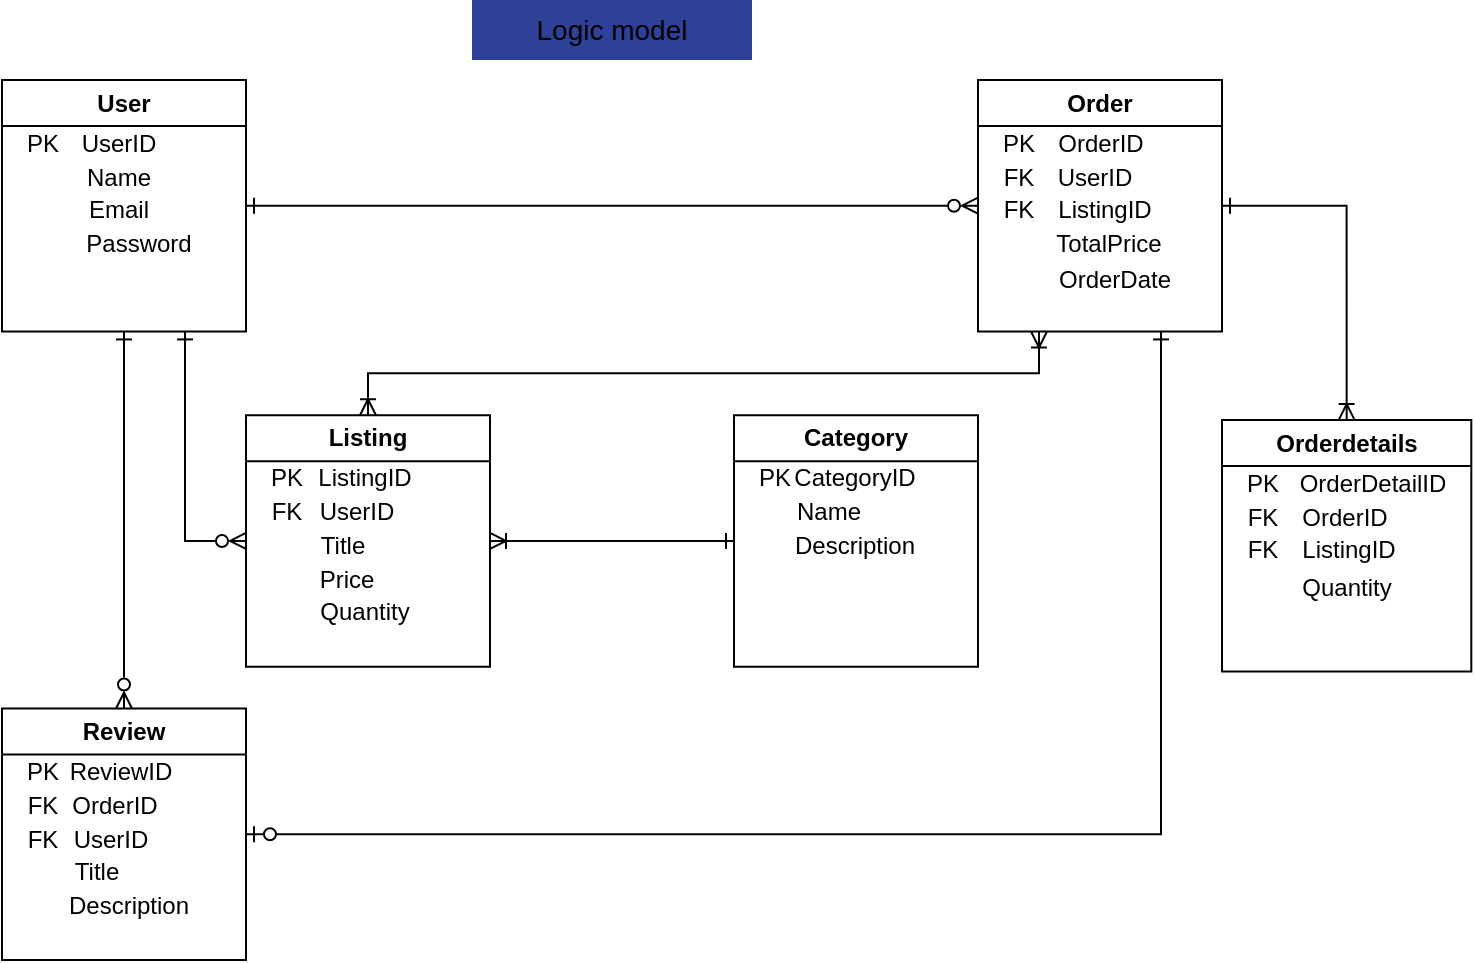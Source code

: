 <mxfile version="25.0.1">
  <diagram name="Page-1" id="P1my68UJJ8T772jOW7gJ">
    <mxGraphModel dx="1195" dy="615" grid="1" gridSize="10" guides="1" tooltips="1" connect="1" arrows="1" fold="1" page="1" pageScale="1" pageWidth="850" pageHeight="1100" math="0" shadow="0">
      <root>
        <mxCell id="0" />
        <mxCell id="1" parent="0" />
        <mxCell id="D_zrvM-TTAZoHFAwsAbm-45" value="&lt;font style=&quot;font-size: 14px;&quot;&gt;Logic model&lt;/font&gt;" style="text;html=1;align=center;verticalAlign=middle;whiteSpace=wrap;rounded=0;glass=0;fillColor=#2D4296;" parent="1" vertex="1">
          <mxGeometry x="285" y="60" width="140" height="30" as="geometry" />
        </mxCell>
        <mxCell id="wsXtch0gVwjq-yxDfHyX-1" value="" style="group" vertex="1" connectable="0" parent="1">
          <mxGeometry x="50" y="100" width="610" height="440" as="geometry" />
        </mxCell>
        <mxCell id="D_zrvM-TTAZoHFAwsAbm-9" style="edgeStyle=orthogonalEdgeStyle;rounded=0;orthogonalLoop=1;jettySize=auto;html=1;entryX=0;entryY=0.5;entryDx=0;entryDy=0;startArrow=ERone;startFill=0;endArrow=ERzeroToMany;endFill=0;" parent="wsXtch0gVwjq-yxDfHyX-1" source="D_zrvM-TTAZoHFAwsAbm-1" target="D_zrvM-TTAZoHFAwsAbm-4" edge="1">
          <mxGeometry relative="1" as="geometry" />
        </mxCell>
        <mxCell id="D_zrvM-TTAZoHFAwsAbm-10" style="edgeStyle=orthogonalEdgeStyle;rounded=0;orthogonalLoop=1;jettySize=auto;html=1;entryX=0.5;entryY=0;entryDx=0;entryDy=0;startArrow=ERone;startFill=0;endArrow=ERzeroToMany;endFill=0;" parent="wsXtch0gVwjq-yxDfHyX-1" source="D_zrvM-TTAZoHFAwsAbm-1" target="D_zrvM-TTAZoHFAwsAbm-8" edge="1">
          <mxGeometry relative="1" as="geometry" />
        </mxCell>
        <mxCell id="D_zrvM-TTAZoHFAwsAbm-14" style="edgeStyle=orthogonalEdgeStyle;rounded=0;orthogonalLoop=1;jettySize=auto;html=1;exitX=0.75;exitY=1;exitDx=0;exitDy=0;entryX=0;entryY=0.5;entryDx=0;entryDy=0;startArrow=ERone;startFill=0;endArrow=ERzeroToMany;endFill=0;" parent="wsXtch0gVwjq-yxDfHyX-1" source="D_zrvM-TTAZoHFAwsAbm-1" target="D_zrvM-TTAZoHFAwsAbm-5" edge="1">
          <mxGeometry relative="1" as="geometry" />
        </mxCell>
        <mxCell id="D_zrvM-TTAZoHFAwsAbm-1" value="User" style="swimlane;whiteSpace=wrap;html=1;" parent="wsXtch0gVwjq-yxDfHyX-1" vertex="1">
          <mxGeometry width="122" height="125.714" as="geometry" />
        </mxCell>
        <mxCell id="D_zrvM-TTAZoHFAwsAbm-29" value="" style="group" parent="D_zrvM-TTAZoHFAwsAbm-1" vertex="1" connectable="0">
          <mxGeometry y="16.762" width="93.533" height="75.429" as="geometry" />
        </mxCell>
        <mxCell id="D_zrvM-TTAZoHFAwsAbm-16" value="UserID" style="text;html=1;align=center;verticalAlign=middle;resizable=0;points=[];autosize=1;strokeColor=none;fillColor=none;" parent="D_zrvM-TTAZoHFAwsAbm-29" vertex="1">
          <mxGeometry x="28.467" width="60" height="30" as="geometry" />
        </mxCell>
        <mxCell id="D_zrvM-TTAZoHFAwsAbm-17" value="Name&lt;span style=&quot;color: rgba(0, 0, 0, 0); font-family: monospace; font-size: 0px; text-align: start;&quot;&gt;%3CmxGraphModel%3E%3Croot%3E%3CmxCell%20id%3D%220%22%2F%3E%3CmxCell%20id%3D%221%22%20parent%3D%220%22%2F%3E%3CmxCell%20id%3D%222%22%20value%3D%22UserId%22%20style%3D%22text%3Bhtml%3D1%3Balign%3Dcenter%3BverticalAlign%3Dmiddle%3Bresizable%3D0%3Bpoints%3D%5B%5D%3Bautosize%3D1%3BstrokeColor%3Dnone%3BfillColor%3Dnone%3B%22%20vertex%3D%221%22%20parent%3D%221%22%3E%3CmxGeometry%20x%3D%2260%22%20y%3D%22130%22%20width%3D%2260%22%20height%3D%2230%22%20as%3D%22geometry%22%2F%3E%3C%2FmxCell%3E%3C%2Froot%3E%3C%2FmxGraphModel%3E&lt;/span&gt;&lt;span style=&quot;color: rgba(0, 0, 0, 0); font-family: monospace; font-size: 0px; text-align: start;&quot;&gt;%3CmxGraphModel%3E%3Croot%3E%3CmxCell%20id%3D%220%22%2F%3E%3CmxCell%20id%3D%221%22%20parent%3D%220%22%2F%3E%3CmxCell%20id%3D%222%22%20value%3D%22UserId%22%20style%3D%22text%3Bhtml%3D1%3Balign%3Dcenter%3BverticalAlign%3Dmiddle%3Bresizable%3D0%3Bpoints%3D%5B%5D%3Bautosize%3D1%3BstrokeColor%3Dnone%3BfillColor%3Dnone%3B%22%20vertex%3D%221%22%20parent%3D%221%22%3E%3CmxGeometry%20x%3D%2260%22%20y%3D%22130%22%20width%3D%2260%22%20height%3D%2230%22%20as%3D%22geometry%22%2F%3E%3C%2FmxCell%3E%3C%2Froot%3E%3C%2FmxGraphModel%3E&lt;/span&gt;" style="text;html=1;align=center;verticalAlign=middle;resizable=0;points=[];autosize=1;strokeColor=none;fillColor=none;" parent="D_zrvM-TTAZoHFAwsAbm-29" vertex="1">
          <mxGeometry x="28.467" y="16.762" width="60" height="30" as="geometry" />
        </mxCell>
        <mxCell id="D_zrvM-TTAZoHFAwsAbm-18" value="Email" style="text;html=1;align=center;verticalAlign=middle;resizable=0;points=[];autosize=1;strokeColor=none;fillColor=none;" parent="D_zrvM-TTAZoHFAwsAbm-29" vertex="1">
          <mxGeometry x="32.533" y="33.524" width="50" height="30" as="geometry" />
        </mxCell>
        <mxCell id="D_zrvM-TTAZoHFAwsAbm-19" value="Password" style="text;html=1;align=center;verticalAlign=middle;resizable=0;points=[];autosize=1;strokeColor=none;fillColor=none;" parent="D_zrvM-TTAZoHFAwsAbm-29" vertex="1">
          <mxGeometry x="28.467" y="50.286" width="80" height="30" as="geometry" />
        </mxCell>
        <mxCell id="D_zrvM-TTAZoHFAwsAbm-21" value="PK" style="text;html=1;align=center;verticalAlign=middle;resizable=0;points=[];autosize=1;strokeColor=none;fillColor=none;" parent="D_zrvM-TTAZoHFAwsAbm-29" vertex="1">
          <mxGeometry width="40" height="30" as="geometry" />
        </mxCell>
        <mxCell id="D_zrvM-TTAZoHFAwsAbm-12" style="edgeStyle=orthogonalEdgeStyle;rounded=0;orthogonalLoop=1;jettySize=auto;html=1;exitX=0.25;exitY=1;exitDx=0;exitDy=0;entryX=0.5;entryY=0;entryDx=0;entryDy=0;startArrow=ERoneToMany;startFill=0;endArrow=ERoneToMany;endFill=0;" parent="wsXtch0gVwjq-yxDfHyX-1" source="D_zrvM-TTAZoHFAwsAbm-4" target="D_zrvM-TTAZoHFAwsAbm-5" edge="1">
          <mxGeometry relative="1" as="geometry" />
        </mxCell>
        <mxCell id="D_zrvM-TTAZoHFAwsAbm-15" style="edgeStyle=orthogonalEdgeStyle;rounded=0;orthogonalLoop=1;jettySize=auto;html=1;exitX=0.75;exitY=1;exitDx=0;exitDy=0;entryX=1;entryY=0.5;entryDx=0;entryDy=0;startArrow=ERone;startFill=0;endArrow=ERzeroToOne;endFill=0;" parent="wsXtch0gVwjq-yxDfHyX-1" source="D_zrvM-TTAZoHFAwsAbm-4" target="D_zrvM-TTAZoHFAwsAbm-8" edge="1">
          <mxGeometry relative="1" as="geometry" />
        </mxCell>
        <mxCell id="D_zrvM-TTAZoHFAwsAbm-4" value="Order" style="swimlane;whiteSpace=wrap;html=1;startSize=23;" parent="wsXtch0gVwjq-yxDfHyX-1" vertex="1">
          <mxGeometry x="488" width="122" height="125.714" as="geometry" />
        </mxCell>
        <mxCell id="D_zrvM-TTAZoHFAwsAbm-33" value="" style="group" parent="D_zrvM-TTAZoHFAwsAbm-4" vertex="1" connectable="0">
          <mxGeometry y="16.762" width="92.72" height="92.19" as="geometry" />
        </mxCell>
        <mxCell id="D_zrvM-TTAZoHFAwsAbm-31" value="PK" style="text;html=1;align=center;verticalAlign=middle;resizable=0;points=[];autosize=1;strokeColor=none;fillColor=none;" parent="D_zrvM-TTAZoHFAwsAbm-33" vertex="1">
          <mxGeometry width="40" height="30" as="geometry" />
        </mxCell>
        <mxCell id="D_zrvM-TTAZoHFAwsAbm-30" value="OrderID&lt;span style=&quot;color: rgba(0, 0, 0, 0); font-family: monospace; font-size: 0px; text-align: start;&quot;&gt;%3CmxGraphModel%3E%3Croot%3E%3CmxCell%20id%3D%220%22%2F%3E%3CmxCell%20id%3D%221%22%20parent%3D%220%22%2F%3E%3CmxCell%20id%3D%222%22%20value%3D%22UserId%22%20style%3D%22text%3Bhtml%3D1%3Balign%3Dcenter%3BverticalAlign%3Dmiddle%3Bresizable%3D0%3Bpoints%3D%5B%5D%3Bautosize%3D1%3BstrokeColor%3Dnone%3BfillColor%3Dnone%3B%22%20vertex%3D%221%22%20parent%3D%221%22%3E%3CmxGeometry%20x%3D%2260%22%20y%3D%22130%22%20width%3D%2260%22%20height%3D%2230%22%20as%3D%22geometry%22%2F%3E%3C%2FmxCell%3E%3C%2Froot%3E%3C%2FmxGraphModel%3E&lt;/span&gt;" style="text;html=1;align=center;verticalAlign=middle;resizable=0;points=[];autosize=1;strokeColor=none;fillColor=none;" parent="D_zrvM-TTAZoHFAwsAbm-33" vertex="1">
          <mxGeometry x="26.027" width="70" height="30" as="geometry" />
        </mxCell>
        <mxCell id="D_zrvM-TTAZoHFAwsAbm-23" value="UserID" style="text;html=1;align=center;verticalAlign=middle;resizable=0;points=[];autosize=1;strokeColor=none;fillColor=none;" parent="D_zrvM-TTAZoHFAwsAbm-33" vertex="1">
          <mxGeometry x="27.653" y="16.762" width="60" height="30" as="geometry" />
        </mxCell>
        <mxCell id="D_zrvM-TTAZoHFAwsAbm-24" value="ListingID" style="text;html=1;align=center;verticalAlign=middle;resizable=0;points=[];autosize=1;strokeColor=none;fillColor=none;" parent="D_zrvM-TTAZoHFAwsAbm-33" vertex="1">
          <mxGeometry x="27.653" y="33.524" width="70" height="30" as="geometry" />
        </mxCell>
        <mxCell id="D_zrvM-TTAZoHFAwsAbm-25" value="TotalPrice" style="text;html=1;align=center;verticalAlign=middle;resizable=0;points=[];autosize=1;strokeColor=none;fillColor=none;" parent="D_zrvM-TTAZoHFAwsAbm-33" vertex="1">
          <mxGeometry x="25.213" y="50.286" width="80" height="30" as="geometry" />
        </mxCell>
        <mxCell id="D_zrvM-TTAZoHFAwsAbm-26" value="OrderDate" style="text;html=1;align=center;verticalAlign=middle;resizable=0;points=[];autosize=1;strokeColor=none;fillColor=none;" parent="D_zrvM-TTAZoHFAwsAbm-33" vertex="1">
          <mxGeometry x="27.653" y="67.886" width="80" height="30" as="geometry" />
        </mxCell>
        <mxCell id="D_zrvM-TTAZoHFAwsAbm-27" value="FK" style="text;html=1;align=center;verticalAlign=middle;resizable=0;points=[];autosize=1;strokeColor=none;fillColor=none;" parent="D_zrvM-TTAZoHFAwsAbm-33" vertex="1">
          <mxGeometry y="16.762" width="40" height="30" as="geometry" />
        </mxCell>
        <mxCell id="D_zrvM-TTAZoHFAwsAbm-32" value="FK" style="text;html=1;align=center;verticalAlign=middle;resizable=0;points=[];autosize=1;strokeColor=none;fillColor=none;" parent="D_zrvM-TTAZoHFAwsAbm-33" vertex="1">
          <mxGeometry y="33.524" width="40" height="30" as="geometry" />
        </mxCell>
        <mxCell id="D_zrvM-TTAZoHFAwsAbm-13" style="edgeStyle=orthogonalEdgeStyle;rounded=0;orthogonalLoop=1;jettySize=auto;html=1;entryX=0;entryY=0.5;entryDx=0;entryDy=0;startArrow=ERoneToMany;startFill=0;endArrow=ERone;endFill=0;" parent="wsXtch0gVwjq-yxDfHyX-1" source="D_zrvM-TTAZoHFAwsAbm-5" target="D_zrvM-TTAZoHFAwsAbm-7" edge="1">
          <mxGeometry relative="1" as="geometry" />
        </mxCell>
        <mxCell id="D_zrvM-TTAZoHFAwsAbm-5" value="Listing" style="swimlane;whiteSpace=wrap;html=1;" parent="wsXtch0gVwjq-yxDfHyX-1" vertex="1">
          <mxGeometry x="121.997" y="167.619" width="122" height="125.714" as="geometry" />
        </mxCell>
        <mxCell id="D_zrvM-TTAZoHFAwsAbm-34" value="" style="group" parent="D_zrvM-TTAZoHFAwsAbm-5" vertex="1" connectable="0">
          <mxGeometry y="16.762" width="93.533" height="92.19" as="geometry" />
        </mxCell>
        <mxCell id="D_zrvM-TTAZoHFAwsAbm-35" value="ListingID" style="text;html=1;align=center;verticalAlign=middle;resizable=0;points=[];autosize=1;strokeColor=none;fillColor=none;" parent="D_zrvM-TTAZoHFAwsAbm-34" vertex="1">
          <mxGeometry x="24.4" width="70" height="30" as="geometry" />
        </mxCell>
        <mxCell id="D_zrvM-TTAZoHFAwsAbm-36" value="UserID" style="text;html=1;align=center;verticalAlign=middle;resizable=0;points=[];autosize=1;strokeColor=none;fillColor=none;" parent="D_zrvM-TTAZoHFAwsAbm-34" vertex="1">
          <mxGeometry x="25.213" y="16.762" width="60" height="30" as="geometry" />
        </mxCell>
        <mxCell id="D_zrvM-TTAZoHFAwsAbm-37" value="Title" style="text;html=1;align=center;verticalAlign=middle;resizable=0;points=[];autosize=1;strokeColor=none;fillColor=none;" parent="D_zrvM-TTAZoHFAwsAbm-34" vertex="1">
          <mxGeometry x="22.773" y="33.524" width="50" height="30" as="geometry" />
        </mxCell>
        <mxCell id="D_zrvM-TTAZoHFAwsAbm-39" value="PK" style="text;html=1;align=center;verticalAlign=middle;resizable=0;points=[];autosize=1;strokeColor=none;fillColor=none;" parent="D_zrvM-TTAZoHFAwsAbm-34" vertex="1">
          <mxGeometry width="40" height="30" as="geometry" />
        </mxCell>
        <mxCell id="D_zrvM-TTAZoHFAwsAbm-55" value="Price&lt;span style=&quot;color: rgba(0, 0, 0, 0); font-family: monospace; font-size: 0px; text-align: start;&quot;&gt;%3CmxGraphModel%3E%3Croot%3E%3CmxCell%20id%3D%220%22%2F%3E%3CmxCell%20id%3D%221%22%20parent%3D%220%22%2F%3E%3CmxCell%20id%3D%222%22%20value%3D%22Title%22%20style%3D%22text%3Bhtml%3D1%3Balign%3Dcenter%3BverticalAlign%3Dmiddle%3Bresizable%3D0%3Bpoints%3D%5B%5D%3Bautosize%3D1%3BstrokeColor%3Dnone%3BfillColor%3Dnone%3B%22%20vertex%3D%221%22%20parent%3D%221%22%3E%3CmxGeometry%20x%3D%2298%22%20y%3D%22555%22%20width%3D%2250%22%20height%3D%2230%22%20as%3D%22geometry%22%2F%3E%3C%2FmxCell%3E%3C%2Froot%3E%3C%2FmxGraphModel%3E&lt;/span&gt;" style="text;html=1;align=center;verticalAlign=middle;resizable=0;points=[];autosize=1;strokeColor=none;fillColor=none;" parent="D_zrvM-TTAZoHFAwsAbm-34" vertex="1">
          <mxGeometry x="25.213" y="50.286" width="50" height="30" as="geometry" />
        </mxCell>
        <mxCell id="D_zrvM-TTAZoHFAwsAbm-56" value="Quantity" style="text;html=1;align=center;verticalAlign=middle;resizable=0;points=[];autosize=1;strokeColor=none;fillColor=none;" parent="D_zrvM-TTAZoHFAwsAbm-34" vertex="1">
          <mxGeometry x="23.587" y="67.048" width="70" height="30" as="geometry" />
        </mxCell>
        <mxCell id="D_zrvM-TTAZoHFAwsAbm-57" value="FK" style="text;html=1;align=center;verticalAlign=middle;resizable=0;points=[];autosize=1;strokeColor=none;fillColor=none;" parent="D_zrvM-TTAZoHFAwsAbm-34" vertex="1">
          <mxGeometry y="16.762" width="40" height="30" as="geometry" />
        </mxCell>
        <mxCell id="D_zrvM-TTAZoHFAwsAbm-7" value="Category" style="swimlane;whiteSpace=wrap;html=1;" parent="wsXtch0gVwjq-yxDfHyX-1" vertex="1">
          <mxGeometry x="365.997" y="167.619" width="122" height="125.714" as="geometry">
            <mxRectangle x="460" y="300" width="90" height="30" as="alternateBounds" />
          </mxGeometry>
        </mxCell>
        <mxCell id="D_zrvM-TTAZoHFAwsAbm-40" value="" style="group" parent="D_zrvM-TTAZoHFAwsAbm-7" vertex="1" connectable="0">
          <mxGeometry y="16.762" width="93.533" height="75.429" as="geometry" />
        </mxCell>
        <mxCell id="D_zrvM-TTAZoHFAwsAbm-41" value="CategoryID" style="text;html=1;align=center;verticalAlign=middle;resizable=0;points=[];autosize=1;strokeColor=none;fillColor=none;" parent="D_zrvM-TTAZoHFAwsAbm-40" vertex="1">
          <mxGeometry x="20.333" width="80" height="30" as="geometry" />
        </mxCell>
        <mxCell id="D_zrvM-TTAZoHFAwsAbm-42" value="Name" style="text;html=1;align=center;verticalAlign=middle;resizable=0;points=[];autosize=1;strokeColor=none;fillColor=none;" parent="D_zrvM-TTAZoHFAwsAbm-40" vertex="1">
          <mxGeometry x="17.08" y="16.762" width="60" height="30" as="geometry" />
        </mxCell>
        <mxCell id="D_zrvM-TTAZoHFAwsAbm-43" value="Description" style="text;html=1;align=center;verticalAlign=middle;resizable=0;points=[];autosize=1;strokeColor=none;fillColor=none;" parent="D_zrvM-TTAZoHFAwsAbm-40" vertex="1">
          <mxGeometry x="20.333" y="33.524" width="80" height="30" as="geometry" />
        </mxCell>
        <mxCell id="D_zrvM-TTAZoHFAwsAbm-44" value="PK" style="text;html=1;align=center;verticalAlign=middle;resizable=0;points=[];autosize=1;strokeColor=none;fillColor=none;" parent="D_zrvM-TTAZoHFAwsAbm-40" vertex="1">
          <mxGeometry width="40" height="30" as="geometry" />
        </mxCell>
        <mxCell id="D_zrvM-TTAZoHFAwsAbm-8" value="Review" style="swimlane;whiteSpace=wrap;html=1;" parent="wsXtch0gVwjq-yxDfHyX-1" vertex="1">
          <mxGeometry y="314.286" width="122" height="125.714" as="geometry" />
        </mxCell>
        <mxCell id="D_zrvM-TTAZoHFAwsAbm-46" value="" style="group" parent="wsXtch0gVwjq-yxDfHyX-1" vertex="1" connectable="0">
          <mxGeometry y="331.048" width="93.533" height="96.381" as="geometry" />
        </mxCell>
        <mxCell id="D_zrvM-TTAZoHFAwsAbm-47" value="ReviewID" style="text;html=1;align=center;verticalAlign=middle;resizable=0;points=[];autosize=1;strokeColor=none;fillColor=none;" parent="D_zrvM-TTAZoHFAwsAbm-46" vertex="1">
          <mxGeometry x="24.4" width="70" height="30" as="geometry" />
        </mxCell>
        <mxCell id="D_zrvM-TTAZoHFAwsAbm-48" value="OrderID" style="text;html=1;align=center;verticalAlign=middle;resizable=0;points=[];autosize=1;strokeColor=none;fillColor=none;" parent="D_zrvM-TTAZoHFAwsAbm-46" vertex="1">
          <mxGeometry x="21.147" y="16.762" width="70" height="30" as="geometry" />
        </mxCell>
        <mxCell id="D_zrvM-TTAZoHFAwsAbm-49" value="UserID" style="text;html=1;align=center;verticalAlign=middle;resizable=0;points=[];autosize=1;strokeColor=none;fillColor=none;" parent="D_zrvM-TTAZoHFAwsAbm-46" vertex="1">
          <mxGeometry x="23.587" y="33.524" width="60" height="30" as="geometry" />
        </mxCell>
        <mxCell id="D_zrvM-TTAZoHFAwsAbm-50" value="Title" style="text;html=1;align=center;verticalAlign=middle;resizable=0;points=[];autosize=1;strokeColor=none;fillColor=none;" parent="D_zrvM-TTAZoHFAwsAbm-46" vertex="1">
          <mxGeometry x="21.96" y="50.286" width="50" height="30" as="geometry" />
        </mxCell>
        <mxCell id="D_zrvM-TTAZoHFAwsAbm-51" value="PK" style="text;html=1;align=center;verticalAlign=middle;resizable=0;points=[];autosize=1;strokeColor=none;fillColor=none;" parent="D_zrvM-TTAZoHFAwsAbm-46" vertex="1">
          <mxGeometry width="40" height="30" as="geometry" />
        </mxCell>
        <mxCell id="D_zrvM-TTAZoHFAwsAbm-52" value="FK" style="text;html=1;align=center;verticalAlign=middle;resizable=0;points=[];autosize=1;strokeColor=none;fillColor=none;" parent="D_zrvM-TTAZoHFAwsAbm-46" vertex="1">
          <mxGeometry y="16.762" width="40" height="30" as="geometry" />
        </mxCell>
        <mxCell id="D_zrvM-TTAZoHFAwsAbm-53" value="FK" style="text;html=1;align=center;verticalAlign=middle;resizable=0;points=[];autosize=1;strokeColor=none;fillColor=none;" parent="D_zrvM-TTAZoHFAwsAbm-46" vertex="1">
          <mxGeometry y="33.524" width="40" height="30" as="geometry" />
        </mxCell>
        <mxCell id="D_zrvM-TTAZoHFAwsAbm-54" value="Description" style="text;html=1;align=center;verticalAlign=middle;resizable=0;points=[];autosize=1;strokeColor=none;fillColor=none;" parent="D_zrvM-TTAZoHFAwsAbm-46" vertex="1">
          <mxGeometry x="23.18" y="67.048" width="80" height="30" as="geometry" />
        </mxCell>
        <mxCell id="wsXtch0gVwjq-yxDfHyX-12" style="edgeStyle=orthogonalEdgeStyle;rounded=0;orthogonalLoop=1;jettySize=auto;html=1;entryX=1;entryY=0.5;entryDx=0;entryDy=0;exitX=0.5;exitY=0;exitDx=0;exitDy=0;endArrow=ERone;endFill=0;startArrow=ERoneToMany;startFill=0;" edge="1" parent="1" source="wsXtch0gVwjq-yxDfHyX-2" target="D_zrvM-TTAZoHFAwsAbm-4">
          <mxGeometry relative="1" as="geometry" />
        </mxCell>
        <mxCell id="wsXtch0gVwjq-yxDfHyX-2" value="Orderdetails" style="swimlane;whiteSpace=wrap;html=1;startSize=23;" vertex="1" parent="1">
          <mxGeometry x="660" y="270.05" width="124.657" height="125.714" as="geometry" />
        </mxCell>
        <mxCell id="wsXtch0gVwjq-yxDfHyX-3" value="" style="group" vertex="1" connectable="0" parent="wsXtch0gVwjq-yxDfHyX-2">
          <mxGeometry y="16.762" width="124.657" height="92.19" as="geometry" />
        </mxCell>
        <mxCell id="wsXtch0gVwjq-yxDfHyX-4" value="PK" style="text;html=1;align=center;verticalAlign=middle;resizable=0;points=[];autosize=1;strokeColor=none;fillColor=none;" vertex="1" parent="wsXtch0gVwjq-yxDfHyX-3">
          <mxGeometry width="40" height="30" as="geometry" />
        </mxCell>
        <mxCell id="wsXtch0gVwjq-yxDfHyX-5" value="OrderDetailID&lt;span style=&quot;color: rgba(0, 0, 0, 0); font-family: monospace; font-size: 0px; text-align: start;&quot;&gt;%3CmxGraphModel%3E%3Croot%3E%3CmxCell%20id%3D%220%22%2F%3E%3CmxCell%20id%3D%221%22%20parent%3D%220%22%2F%3E%3CmxCell%20id%3D%222%22%20value%3D%22UserId%22%20style%3D%22text%3Bhtml%3D1%3Balign%3Dcenter%3BverticalAlign%3Dmiddle%3Bresizable%3D0%3Bpoints%3D%5B%5D%3Bautosize%3D1%3BstrokeColor%3Dnone%3BfillColor%3Dnone%3B%22%20vertex%3D%221%22%20parent%3D%221%22%3E%3CmxGeometry%20x%3D%2260%22%20y%3D%22130%22%20width%3D%2260%22%20height%3D%2230%22%20as%3D%22geometry%22%2F%3E%3C%2FmxCell%3E%3C%2Froot%3E%3C%2FmxGraphModelDD%II3E&lt;/span&gt;" style="text;html=1;align=center;verticalAlign=middle;resizable=0;points=[];autosize=1;strokeColor=none;fillColor=none;" vertex="1" parent="wsXtch0gVwjq-yxDfHyX-3">
          <mxGeometry x="24.657" width="100" height="30" as="geometry" />
        </mxCell>
        <mxCell id="wsXtch0gVwjq-yxDfHyX-6" value="OrderID" style="text;html=1;align=center;verticalAlign=middle;resizable=0;points=[];autosize=1;strokeColor=none;fillColor=none;" vertex="1" parent="wsXtch0gVwjq-yxDfHyX-3">
          <mxGeometry x="25.653" y="16.762" width="70" height="30" as="geometry" />
        </mxCell>
        <mxCell id="wsXtch0gVwjq-yxDfHyX-7" value="ListingID" style="text;html=1;align=center;verticalAlign=middle;resizable=0;points=[];autosize=1;strokeColor=none;fillColor=none;" vertex="1" parent="wsXtch0gVwjq-yxDfHyX-3">
          <mxGeometry x="27.653" y="33.524" width="70" height="30" as="geometry" />
        </mxCell>
        <mxCell id="wsXtch0gVwjq-yxDfHyX-8" value="Quantity" style="text;html=1;align=center;verticalAlign=middle;resizable=0;points=[];autosize=1;strokeColor=none;fillColor=none;" vertex="1" parent="wsXtch0gVwjq-yxDfHyX-3">
          <mxGeometry x="26.653" y="52.666" width="70" height="30" as="geometry" />
        </mxCell>
        <mxCell id="wsXtch0gVwjq-yxDfHyX-10" value="FK" style="text;html=1;align=center;verticalAlign=middle;resizable=0;points=[];autosize=1;strokeColor=none;fillColor=none;" vertex="1" parent="wsXtch0gVwjq-yxDfHyX-3">
          <mxGeometry y="16.762" width="40" height="30" as="geometry" />
        </mxCell>
        <mxCell id="wsXtch0gVwjq-yxDfHyX-11" value="FK" style="text;html=1;align=center;verticalAlign=middle;resizable=0;points=[];autosize=1;strokeColor=none;fillColor=none;" vertex="1" parent="wsXtch0gVwjq-yxDfHyX-3">
          <mxGeometry y="33.524" width="40" height="30" as="geometry" />
        </mxCell>
      </root>
    </mxGraphModel>
  </diagram>
</mxfile>
